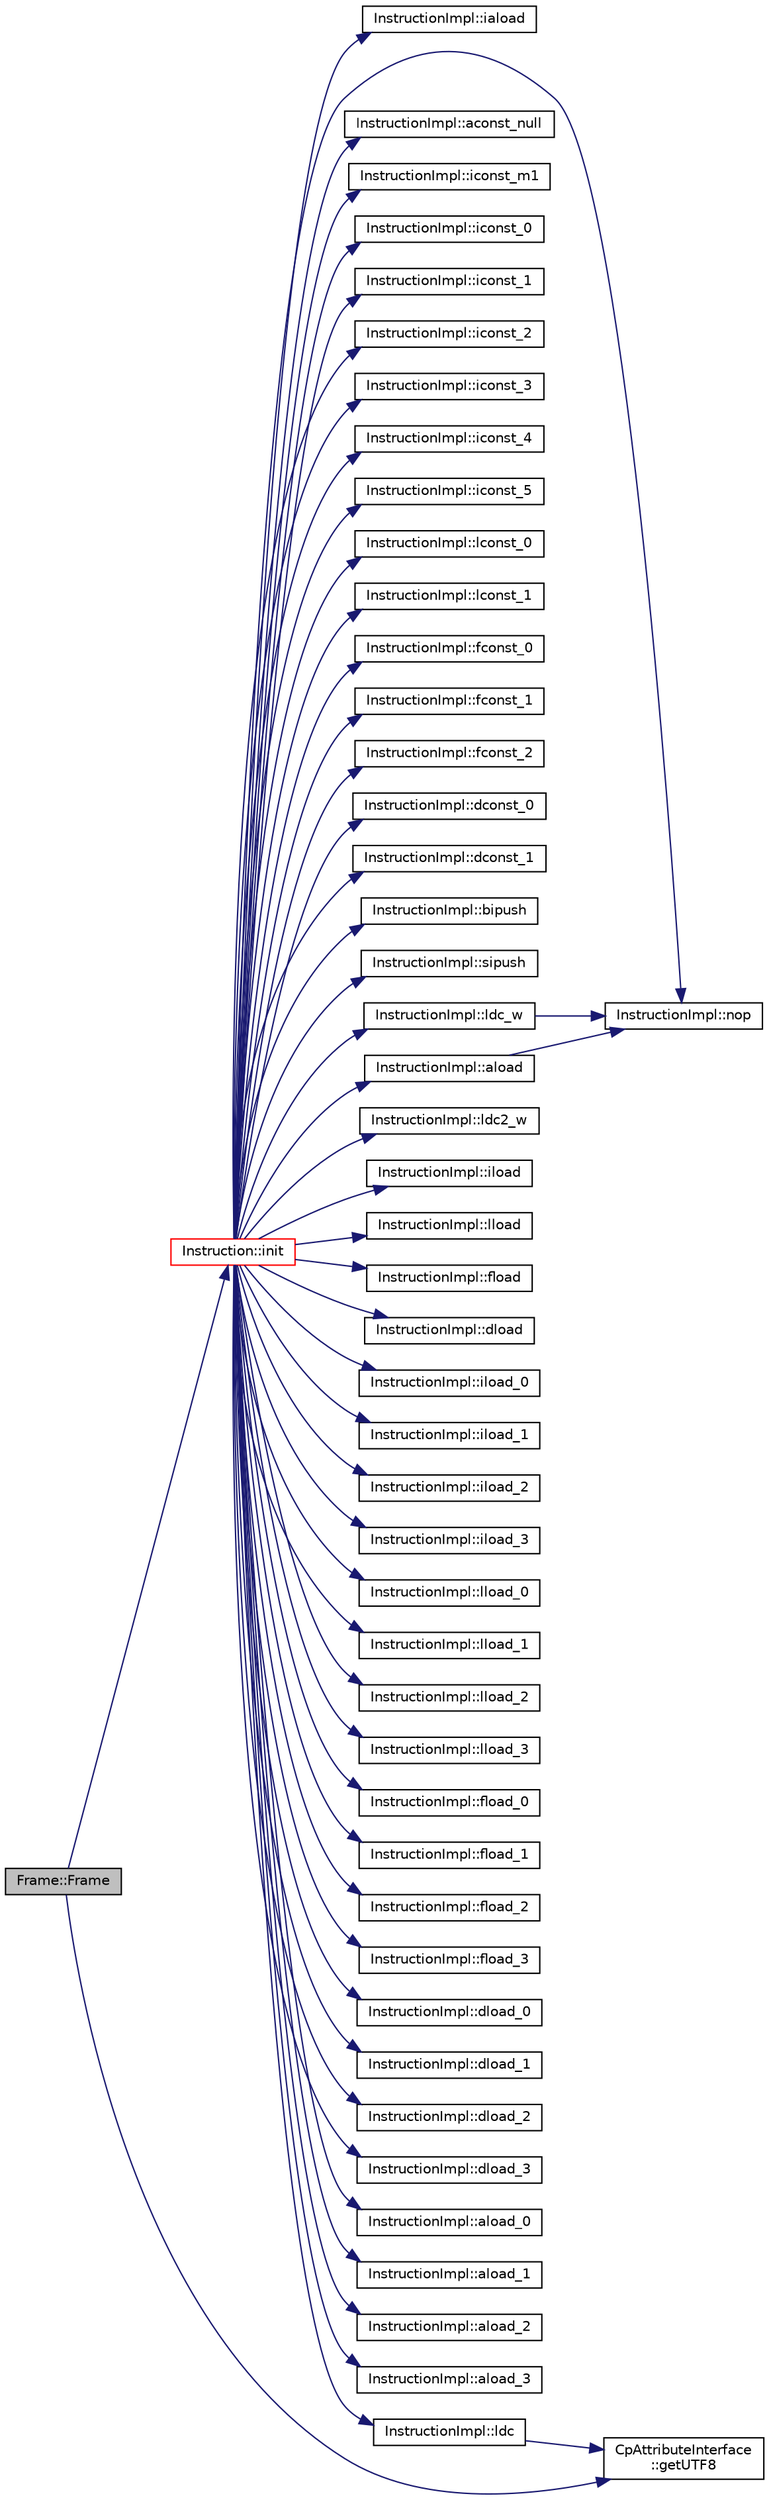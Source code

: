 digraph "Frame::Frame"
{
  edge [fontname="Helvetica",fontsize="10",labelfontname="Helvetica",labelfontsize="10"];
  node [fontname="Helvetica",fontsize="10",shape=record];
  rankdir="LR";
  Node1 [label="Frame::Frame",height=0.2,width=0.4,color="black", fillcolor="grey75", style="filled", fontcolor="black"];
  Node1 -> Node2 [color="midnightblue",fontsize="10",style="solid",fontname="Helvetica"];
  Node2 [label="Instruction::init",height=0.2,width=0.4,color="red", fillcolor="white", style="filled",URL="$class_instruction.html#a145a172552303c9cbd8a5856e31a701b"];
  Node2 -> Node3 [color="midnightblue",fontsize="10",style="solid",fontname="Helvetica"];
  Node3 [label="InstructionImpl::nop",height=0.2,width=0.4,color="black", fillcolor="white", style="filled",URL="$class_instruction_impl.html#a167bb8f230879fe6470318755fa3bcc9"];
  Node2 -> Node4 [color="midnightblue",fontsize="10",style="solid",fontname="Helvetica"];
  Node4 [label="InstructionImpl::aconst_null",height=0.2,width=0.4,color="black", fillcolor="white", style="filled",URL="$class_instruction_impl.html#a9f1d9c6c5641f592c37652c38e47751d"];
  Node2 -> Node5 [color="midnightblue",fontsize="10",style="solid",fontname="Helvetica"];
  Node5 [label="InstructionImpl::iconst_m1",height=0.2,width=0.4,color="black", fillcolor="white", style="filled",URL="$class_instruction_impl.html#ab36fd8503491518fcb80b92f7ee4003c"];
  Node2 -> Node6 [color="midnightblue",fontsize="10",style="solid",fontname="Helvetica"];
  Node6 [label="InstructionImpl::iconst_0",height=0.2,width=0.4,color="black", fillcolor="white", style="filled",URL="$class_instruction_impl.html#a51eaef20621f31549bd84147ad484e10"];
  Node2 -> Node7 [color="midnightblue",fontsize="10",style="solid",fontname="Helvetica"];
  Node7 [label="InstructionImpl::iconst_1",height=0.2,width=0.4,color="black", fillcolor="white", style="filled",URL="$class_instruction_impl.html#a78866e94cc43dba54dde53608cb18053"];
  Node2 -> Node8 [color="midnightblue",fontsize="10",style="solid",fontname="Helvetica"];
  Node8 [label="InstructionImpl::iconst_2",height=0.2,width=0.4,color="black", fillcolor="white", style="filled",URL="$class_instruction_impl.html#ae0e92a5c61dd98da5069d3ad1b03836b"];
  Node2 -> Node9 [color="midnightblue",fontsize="10",style="solid",fontname="Helvetica"];
  Node9 [label="InstructionImpl::iconst_3",height=0.2,width=0.4,color="black", fillcolor="white", style="filled",URL="$class_instruction_impl.html#ad19c769fa921833c202c1bce7ca84052"];
  Node2 -> Node10 [color="midnightblue",fontsize="10",style="solid",fontname="Helvetica"];
  Node10 [label="InstructionImpl::iconst_4",height=0.2,width=0.4,color="black", fillcolor="white", style="filled",URL="$class_instruction_impl.html#af530e67519244342f5e2700cc7f973ca"];
  Node2 -> Node11 [color="midnightblue",fontsize="10",style="solid",fontname="Helvetica"];
  Node11 [label="InstructionImpl::iconst_5",height=0.2,width=0.4,color="black", fillcolor="white", style="filled",URL="$class_instruction_impl.html#a2fa5a88bd16e98d38053a29d7472cd5e"];
  Node2 -> Node12 [color="midnightblue",fontsize="10",style="solid",fontname="Helvetica"];
  Node12 [label="InstructionImpl::lconst_0",height=0.2,width=0.4,color="black", fillcolor="white", style="filled",URL="$class_instruction_impl.html#a25630250f742a62db314bb14d57a1ca5"];
  Node2 -> Node13 [color="midnightblue",fontsize="10",style="solid",fontname="Helvetica"];
  Node13 [label="InstructionImpl::lconst_1",height=0.2,width=0.4,color="black", fillcolor="white", style="filled",URL="$class_instruction_impl.html#ab11e89546eecf872121a0e01001ed568"];
  Node2 -> Node14 [color="midnightblue",fontsize="10",style="solid",fontname="Helvetica"];
  Node14 [label="InstructionImpl::fconst_0",height=0.2,width=0.4,color="black", fillcolor="white", style="filled",URL="$class_instruction_impl.html#adc02f968c70b7a744c149c77fa409b30"];
  Node2 -> Node15 [color="midnightblue",fontsize="10",style="solid",fontname="Helvetica"];
  Node15 [label="InstructionImpl::fconst_1",height=0.2,width=0.4,color="black", fillcolor="white", style="filled",URL="$class_instruction_impl.html#a5f45236f5b87f0669b8deb0c42d3a224"];
  Node2 -> Node16 [color="midnightblue",fontsize="10",style="solid",fontname="Helvetica"];
  Node16 [label="InstructionImpl::fconst_2",height=0.2,width=0.4,color="black", fillcolor="white", style="filled",URL="$class_instruction_impl.html#a9a4ec1862322d0cdc900b5855dc9b37d"];
  Node2 -> Node17 [color="midnightblue",fontsize="10",style="solid",fontname="Helvetica"];
  Node17 [label="InstructionImpl::dconst_0",height=0.2,width=0.4,color="black", fillcolor="white", style="filled",URL="$class_instruction_impl.html#a696c0a12c12c3758719922f01358b070"];
  Node2 -> Node18 [color="midnightblue",fontsize="10",style="solid",fontname="Helvetica"];
  Node18 [label="InstructionImpl::dconst_1",height=0.2,width=0.4,color="black", fillcolor="white", style="filled",URL="$class_instruction_impl.html#a784752ba695c693cbee61fe18fbb61e8"];
  Node2 -> Node19 [color="midnightblue",fontsize="10",style="solid",fontname="Helvetica"];
  Node19 [label="InstructionImpl::bipush",height=0.2,width=0.4,color="black", fillcolor="white", style="filled",URL="$class_instruction_impl.html#a6d7ad21c1f766cddf753872f728a5532"];
  Node2 -> Node20 [color="midnightblue",fontsize="10",style="solid",fontname="Helvetica"];
  Node20 [label="InstructionImpl::sipush",height=0.2,width=0.4,color="black", fillcolor="white", style="filled",URL="$class_instruction_impl.html#a2c6934de13ab206f1ec5c87595f63c32"];
  Node2 -> Node21 [color="midnightblue",fontsize="10",style="solid",fontname="Helvetica"];
  Node21 [label="InstructionImpl::ldc",height=0.2,width=0.4,color="black", fillcolor="white", style="filled",URL="$class_instruction_impl.html#ade3ec2b9168ba2026599db6136e60d91"];
  Node21 -> Node22 [color="midnightblue",fontsize="10",style="solid",fontname="Helvetica"];
  Node22 [label="CpAttributeInterface\l::getUTF8",height=0.2,width=0.4,color="black", fillcolor="white", style="filled",URL="$struct_cp_attribute_interface.html#a99cabbc15a0af5273a6d324dfbc78f41"];
  Node2 -> Node23 [color="midnightblue",fontsize="10",style="solid",fontname="Helvetica"];
  Node23 [label="InstructionImpl::ldc_w",height=0.2,width=0.4,color="black", fillcolor="white", style="filled",URL="$class_instruction_impl.html#aeece337499bb42defdd5e3406c6f7d91"];
  Node23 -> Node3 [color="midnightblue",fontsize="10",style="solid",fontname="Helvetica"];
  Node2 -> Node24 [color="midnightblue",fontsize="10",style="solid",fontname="Helvetica"];
  Node24 [label="InstructionImpl::ldc2_w",height=0.2,width=0.4,color="black", fillcolor="white", style="filled",URL="$class_instruction_impl.html#aa5f6887f392b6882d3786b8930c26d89"];
  Node2 -> Node25 [color="midnightblue",fontsize="10",style="solid",fontname="Helvetica"];
  Node25 [label="InstructionImpl::iload",height=0.2,width=0.4,color="black", fillcolor="white", style="filled",URL="$class_instruction_impl.html#aa2f51d824f0c32bfa73babc0fdd50384"];
  Node2 -> Node26 [color="midnightblue",fontsize="10",style="solid",fontname="Helvetica"];
  Node26 [label="InstructionImpl::lload",height=0.2,width=0.4,color="black", fillcolor="white", style="filled",URL="$class_instruction_impl.html#af9943aa1936eea33c3b485beff0a0d47"];
  Node2 -> Node27 [color="midnightblue",fontsize="10",style="solid",fontname="Helvetica"];
  Node27 [label="InstructionImpl::fload",height=0.2,width=0.4,color="black", fillcolor="white", style="filled",URL="$class_instruction_impl.html#abbca347cb9b0f021641b5357335e3853"];
  Node2 -> Node28 [color="midnightblue",fontsize="10",style="solid",fontname="Helvetica"];
  Node28 [label="InstructionImpl::dload",height=0.2,width=0.4,color="black", fillcolor="white", style="filled",URL="$class_instruction_impl.html#a1edb8bbe0765bd8ee3c8d6ff9cb16d8c"];
  Node2 -> Node29 [color="midnightblue",fontsize="10",style="solid",fontname="Helvetica"];
  Node29 [label="InstructionImpl::aload",height=0.2,width=0.4,color="black", fillcolor="white", style="filled",URL="$class_instruction_impl.html#acaf8450ee2d7ac32332ffc780d6d3fc2"];
  Node29 -> Node3 [color="midnightblue",fontsize="10",style="solid",fontname="Helvetica"];
  Node2 -> Node30 [color="midnightblue",fontsize="10",style="solid",fontname="Helvetica"];
  Node30 [label="InstructionImpl::iload_0",height=0.2,width=0.4,color="black", fillcolor="white", style="filled",URL="$class_instruction_impl.html#adea38c5f54c7ade26205d7d141eb1048"];
  Node2 -> Node31 [color="midnightblue",fontsize="10",style="solid",fontname="Helvetica"];
  Node31 [label="InstructionImpl::iload_1",height=0.2,width=0.4,color="black", fillcolor="white", style="filled",URL="$class_instruction_impl.html#a42f0e57938988a4058b4c74ba80b8c74"];
  Node2 -> Node32 [color="midnightblue",fontsize="10",style="solid",fontname="Helvetica"];
  Node32 [label="InstructionImpl::iload_2",height=0.2,width=0.4,color="black", fillcolor="white", style="filled",URL="$class_instruction_impl.html#a30c976088ff52adde499764173f72369"];
  Node2 -> Node33 [color="midnightblue",fontsize="10",style="solid",fontname="Helvetica"];
  Node33 [label="InstructionImpl::iload_3",height=0.2,width=0.4,color="black", fillcolor="white", style="filled",URL="$class_instruction_impl.html#a489974853597b8edb6e33e97640cc127"];
  Node2 -> Node34 [color="midnightblue",fontsize="10",style="solid",fontname="Helvetica"];
  Node34 [label="InstructionImpl::lload_0",height=0.2,width=0.4,color="black", fillcolor="white", style="filled",URL="$class_instruction_impl.html#a156698ed78d3a9884687468011c03483"];
  Node2 -> Node35 [color="midnightblue",fontsize="10",style="solid",fontname="Helvetica"];
  Node35 [label="InstructionImpl::lload_1",height=0.2,width=0.4,color="black", fillcolor="white", style="filled",URL="$class_instruction_impl.html#af5fd7b5e53a334678a73cc7ab25c1224"];
  Node2 -> Node36 [color="midnightblue",fontsize="10",style="solid",fontname="Helvetica"];
  Node36 [label="InstructionImpl::lload_2",height=0.2,width=0.4,color="black", fillcolor="white", style="filled",URL="$class_instruction_impl.html#a8db010030123db37e9d7c394d4e45f74"];
  Node2 -> Node37 [color="midnightblue",fontsize="10",style="solid",fontname="Helvetica"];
  Node37 [label="InstructionImpl::lload_3",height=0.2,width=0.4,color="black", fillcolor="white", style="filled",URL="$class_instruction_impl.html#ab86040544e0846841c1be9bca04d29f7"];
  Node2 -> Node38 [color="midnightblue",fontsize="10",style="solid",fontname="Helvetica"];
  Node38 [label="InstructionImpl::fload_0",height=0.2,width=0.4,color="black", fillcolor="white", style="filled",URL="$class_instruction_impl.html#ad207667ed60ada69001332f601f0e363"];
  Node2 -> Node39 [color="midnightblue",fontsize="10",style="solid",fontname="Helvetica"];
  Node39 [label="InstructionImpl::fload_1",height=0.2,width=0.4,color="black", fillcolor="white", style="filled",URL="$class_instruction_impl.html#ac9e63334d91bc0fa4f75fd682e1c9e0c"];
  Node2 -> Node40 [color="midnightblue",fontsize="10",style="solid",fontname="Helvetica"];
  Node40 [label="InstructionImpl::fload_2",height=0.2,width=0.4,color="black", fillcolor="white", style="filled",URL="$class_instruction_impl.html#ac37e26a21d3f2660a14c5ddd62ba6b4e"];
  Node2 -> Node41 [color="midnightblue",fontsize="10",style="solid",fontname="Helvetica"];
  Node41 [label="InstructionImpl::fload_3",height=0.2,width=0.4,color="black", fillcolor="white", style="filled",URL="$class_instruction_impl.html#a559d32105a7d3de553c94fbc81c56582"];
  Node2 -> Node42 [color="midnightblue",fontsize="10",style="solid",fontname="Helvetica"];
  Node42 [label="InstructionImpl::dload_0",height=0.2,width=0.4,color="black", fillcolor="white", style="filled",URL="$class_instruction_impl.html#ab985bf403ff92d0d95b72cbda7385908"];
  Node2 -> Node43 [color="midnightblue",fontsize="10",style="solid",fontname="Helvetica"];
  Node43 [label="InstructionImpl::dload_1",height=0.2,width=0.4,color="black", fillcolor="white", style="filled",URL="$class_instruction_impl.html#a19ed4af0c3c1c994605b36af9d615166"];
  Node2 -> Node44 [color="midnightblue",fontsize="10",style="solid",fontname="Helvetica"];
  Node44 [label="InstructionImpl::dload_2",height=0.2,width=0.4,color="black", fillcolor="white", style="filled",URL="$class_instruction_impl.html#a0be8b8aa6b50b99ba118e8a3f03e15df"];
  Node2 -> Node45 [color="midnightblue",fontsize="10",style="solid",fontname="Helvetica"];
  Node45 [label="InstructionImpl::dload_3",height=0.2,width=0.4,color="black", fillcolor="white", style="filled",URL="$class_instruction_impl.html#abe1a1b55ce20077c8cfb3bb7ac408d18"];
  Node2 -> Node46 [color="midnightblue",fontsize="10",style="solid",fontname="Helvetica"];
  Node46 [label="InstructionImpl::aload_0",height=0.2,width=0.4,color="black", fillcolor="white", style="filled",URL="$class_instruction_impl.html#a1c4efccd5cd7286ec5f091ac75281a97"];
  Node2 -> Node47 [color="midnightblue",fontsize="10",style="solid",fontname="Helvetica"];
  Node47 [label="InstructionImpl::aload_1",height=0.2,width=0.4,color="black", fillcolor="white", style="filled",URL="$class_instruction_impl.html#ae6fe2f4e86ce362133b9fcf5d0a87066"];
  Node2 -> Node48 [color="midnightblue",fontsize="10",style="solid",fontname="Helvetica"];
  Node48 [label="InstructionImpl::aload_2",height=0.2,width=0.4,color="black", fillcolor="white", style="filled",URL="$class_instruction_impl.html#a3879a6b11d8c8a65d720ae342310d82f"];
  Node2 -> Node49 [color="midnightblue",fontsize="10",style="solid",fontname="Helvetica"];
  Node49 [label="InstructionImpl::aload_3",height=0.2,width=0.4,color="black", fillcolor="white", style="filled",URL="$class_instruction_impl.html#ae9fd9c8b44b618bba0426eae10b14082"];
  Node2 -> Node50 [color="midnightblue",fontsize="10",style="solid",fontname="Helvetica"];
  Node50 [label="InstructionImpl::iaload",height=0.2,width=0.4,color="black", fillcolor="white", style="filled",URL="$class_instruction_impl.html#a23407267ca6c24df4b2138e5a5b40788"];
  Node1 -> Node22 [color="midnightblue",fontsize="10",style="solid",fontname="Helvetica"];
}

